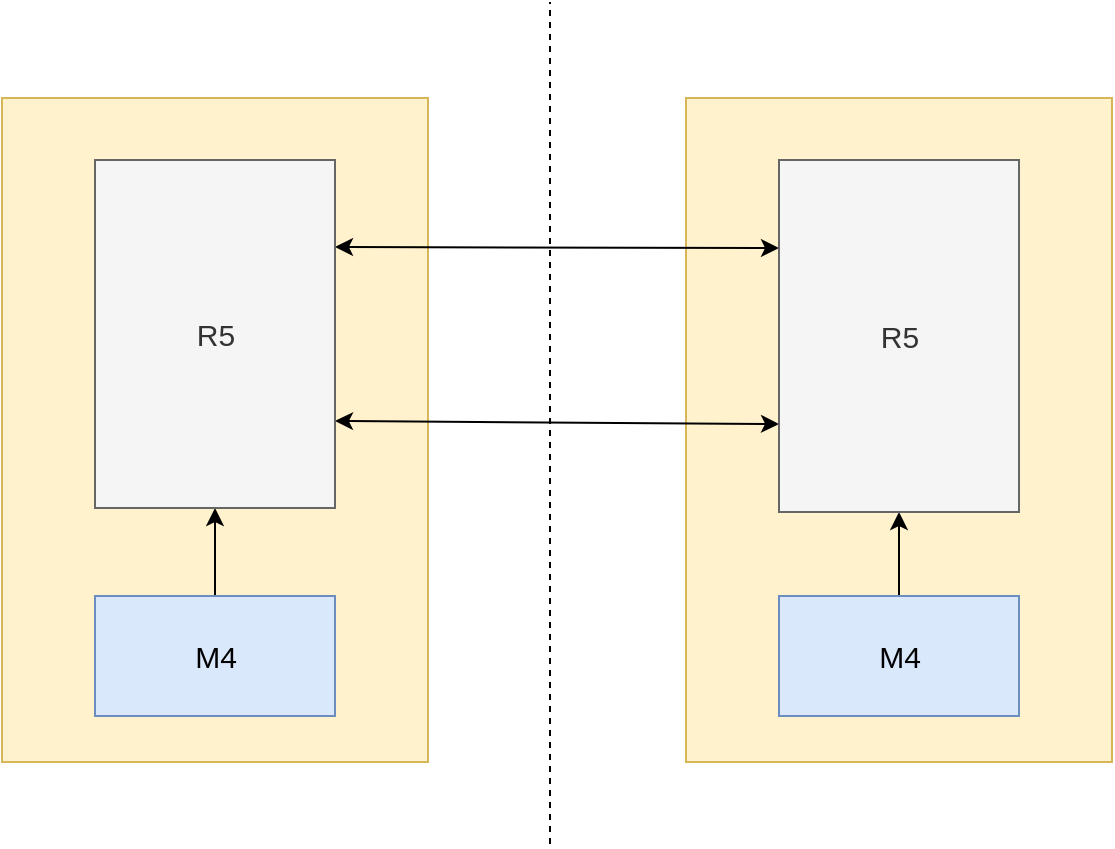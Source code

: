 <mxfile scale="3" border="0">
    <diagram id="LzTGRrPrDBO6Tm46XuKC" name="Page-1">
        <mxGraphModel dx="2634" dy="2339" grid="0" gridSize="10" guides="1" tooltips="1" connect="1" arrows="1" fold="1" page="0" pageScale="1" pageWidth="1600" pageHeight="1200" math="0" shadow="0">
            <root>
                <mxCell id="0"/>
                <mxCell id="1" parent="0"/>
                <mxCell id="270" style="edgeStyle=orthogonalEdgeStyle;html=1;exitX=0.5;exitY=1;exitDx=0;exitDy=0;entryX=0.5;entryY=0;entryDx=0;entryDy=0;" parent="1" edge="1">
                    <mxGeometry relative="1" as="geometry">
                        <Array as="points">
                            <mxPoint x="-2393" y="-107"/>
                            <mxPoint x="-2276" y="-107"/>
                            <mxPoint x="-2276" y="-551"/>
                            <mxPoint x="-2393" y="-551"/>
                        </Array>
                        <mxPoint x="-2392.5" y="-518" as="targetPoint"/>
                    </mxGeometry>
                </mxCell>
                <mxCell id="305" value="" style="rounded=0;whiteSpace=wrap;html=1;fillColor=#fff2cc;strokeColor=#d6b656;fontSize=15;" vertex="1" parent="1">
                    <mxGeometry x="-1127" y="-837" width="213" height="332" as="geometry"/>
                </mxCell>
                <mxCell id="307" value="" style="rounded=0;whiteSpace=wrap;html=1;fillColor=#fff2cc;strokeColor=#d6b656;fontSize=15;" vertex="1" parent="1">
                    <mxGeometry x="-785" y="-837" width="213" height="332" as="geometry"/>
                </mxCell>
                <mxCell id="313" style="edgeStyle=none;html=1;exitX=0.5;exitY=0;exitDx=0;exitDy=0;fontSize=15;" edge="1" parent="1" source="308" target="310">
                    <mxGeometry relative="1" as="geometry"/>
                </mxCell>
                <mxCell id="308" value="M4" style="rounded=0;whiteSpace=wrap;html=1;fillColor=#dae8fc;strokeColor=#6c8ebf;fontSize=15;" vertex="1" parent="1">
                    <mxGeometry x="-1080.5" y="-588" width="120" height="60" as="geometry"/>
                </mxCell>
                <mxCell id="314" style="edgeStyle=none;html=1;exitX=0.5;exitY=0;exitDx=0;exitDy=0;entryX=0.5;entryY=1;entryDx=0;entryDy=0;fontSize=15;" edge="1" parent="1" source="309" target="311">
                    <mxGeometry relative="1" as="geometry"/>
                </mxCell>
                <mxCell id="309" value="M4" style="rounded=0;whiteSpace=wrap;html=1;fillColor=#dae8fc;strokeColor=#6c8ebf;fontSize=15;" vertex="1" parent="1">
                    <mxGeometry x="-738.5" y="-588" width="120" height="60" as="geometry"/>
                </mxCell>
                <mxCell id="315" style="edgeStyle=none;html=1;exitX=1;exitY=0.25;exitDx=0;exitDy=0;entryX=0;entryY=0.25;entryDx=0;entryDy=0;startArrow=classic;startFill=1;fontSize=15;" edge="1" parent="1" source="310" target="311">
                    <mxGeometry relative="1" as="geometry"/>
                </mxCell>
                <mxCell id="316" style="edgeStyle=none;html=1;exitX=1;exitY=0.75;exitDx=0;exitDy=0;entryX=0;entryY=0.75;entryDx=0;entryDy=0;startArrow=classic;startFill=1;fontSize=15;" edge="1" parent="1" source="310" target="311">
                    <mxGeometry relative="1" as="geometry"/>
                </mxCell>
                <mxCell id="310" value="R5" style="rounded=0;whiteSpace=wrap;html=1;fillColor=#f5f5f5;fontColor=#333333;strokeColor=#666666;fontSize=15;" vertex="1" parent="1">
                    <mxGeometry x="-1080.5" y="-806" width="120" height="174" as="geometry"/>
                </mxCell>
                <mxCell id="311" value="R5" style="rounded=0;whiteSpace=wrap;html=1;fillColor=#f5f5f5;fontColor=#333333;strokeColor=#666666;fontSize=15;" vertex="1" parent="1">
                    <mxGeometry x="-738.5" y="-806" width="120" height="176" as="geometry"/>
                </mxCell>
                <mxCell id="317" value="" style="endArrow=none;dashed=1;html=1;fontSize=15;" edge="1" parent="1">
                    <mxGeometry width="50" height="50" relative="1" as="geometry">
                        <mxPoint x="-853" y="-464" as="sourcePoint"/>
                        <mxPoint x="-853" y="-885" as="targetPoint"/>
                    </mxGeometry>
                </mxCell>
            </root>
        </mxGraphModel>
    </diagram>
</mxfile>